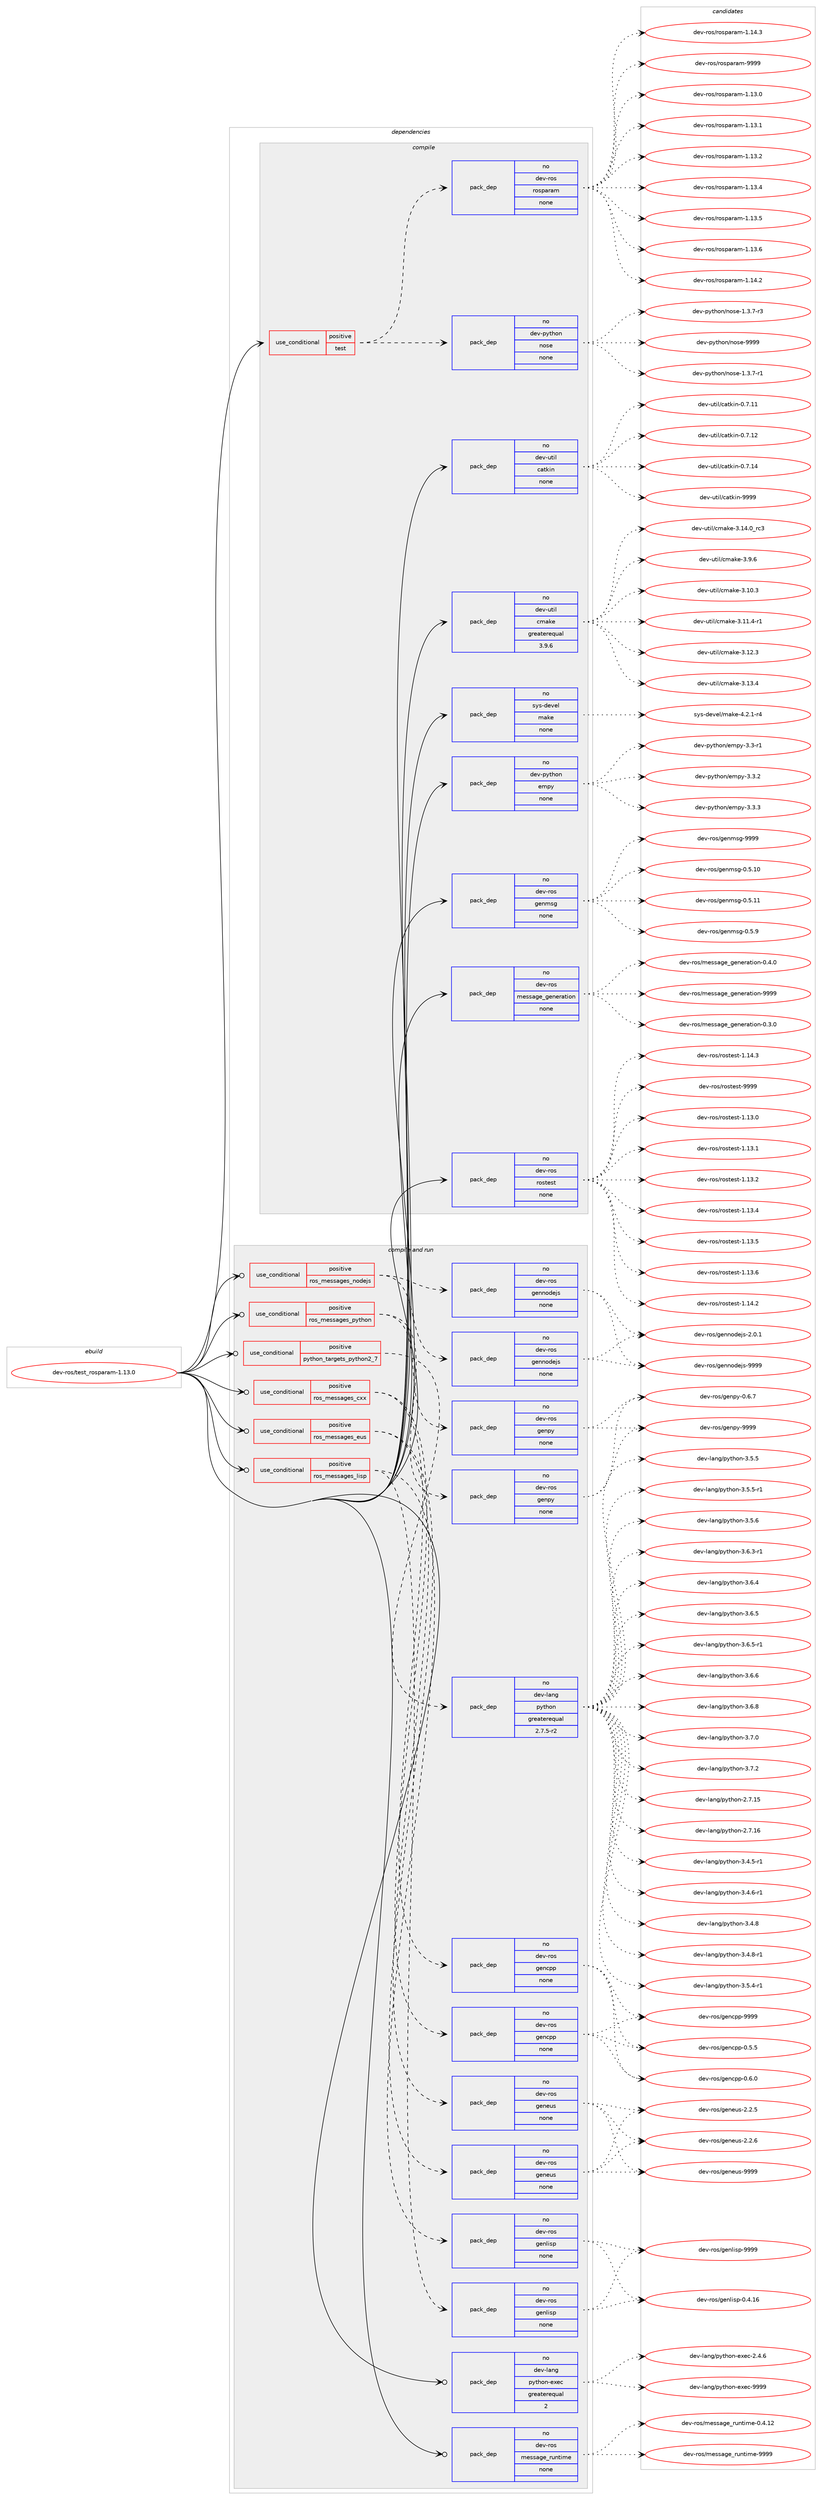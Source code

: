 digraph prolog {

# *************
# Graph options
# *************

newrank=true;
concentrate=true;
compound=true;
graph [rankdir=LR,fontname=Helvetica,fontsize=10,ranksep=1.5];#, ranksep=2.5, nodesep=0.2];
edge  [arrowhead=vee];
node  [fontname=Helvetica,fontsize=10];

# **********
# The ebuild
# **********

subgraph cluster_leftcol {
color=gray;
rank=same;
label=<<i>ebuild</i>>;
id [label="dev-ros/test_rosparam-1.13.0", color=red, width=4, href="../dev-ros/test_rosparam-1.13.0.svg"];
}

# ****************
# The dependencies
# ****************

subgraph cluster_midcol {
color=gray;
label=<<i>dependencies</i>>;
subgraph cluster_compile {
fillcolor="#eeeeee";
style=filled;
label=<<i>compile</i>>;
subgraph cond391252 {
dependency1473791 [label=<<TABLE BORDER="0" CELLBORDER="1" CELLSPACING="0" CELLPADDING="4"><TR><TD ROWSPAN="3" CELLPADDING="10">use_conditional</TD></TR><TR><TD>positive</TD></TR><TR><TD>test</TD></TR></TABLE>>, shape=none, color=red];
subgraph pack1059149 {
dependency1473792 [label=<<TABLE BORDER="0" CELLBORDER="1" CELLSPACING="0" CELLPADDING="4" WIDTH="220"><TR><TD ROWSPAN="6" CELLPADDING="30">pack_dep</TD></TR><TR><TD WIDTH="110">no</TD></TR><TR><TD>dev-python</TD></TR><TR><TD>nose</TD></TR><TR><TD>none</TD></TR><TR><TD></TD></TR></TABLE>>, shape=none, color=blue];
}
dependency1473791:e -> dependency1473792:w [weight=20,style="dashed",arrowhead="vee"];
subgraph pack1059150 {
dependency1473793 [label=<<TABLE BORDER="0" CELLBORDER="1" CELLSPACING="0" CELLPADDING="4" WIDTH="220"><TR><TD ROWSPAN="6" CELLPADDING="30">pack_dep</TD></TR><TR><TD WIDTH="110">no</TD></TR><TR><TD>dev-ros</TD></TR><TR><TD>rosparam</TD></TR><TR><TD>none</TD></TR><TR><TD></TD></TR></TABLE>>, shape=none, color=blue];
}
dependency1473791:e -> dependency1473793:w [weight=20,style="dashed",arrowhead="vee"];
}
id:e -> dependency1473791:w [weight=20,style="solid",arrowhead="vee"];
subgraph pack1059151 {
dependency1473794 [label=<<TABLE BORDER="0" CELLBORDER="1" CELLSPACING="0" CELLPADDING="4" WIDTH="220"><TR><TD ROWSPAN="6" CELLPADDING="30">pack_dep</TD></TR><TR><TD WIDTH="110">no</TD></TR><TR><TD>dev-python</TD></TR><TR><TD>empy</TD></TR><TR><TD>none</TD></TR><TR><TD></TD></TR></TABLE>>, shape=none, color=blue];
}
id:e -> dependency1473794:w [weight=20,style="solid",arrowhead="vee"];
subgraph pack1059152 {
dependency1473795 [label=<<TABLE BORDER="0" CELLBORDER="1" CELLSPACING="0" CELLPADDING="4" WIDTH="220"><TR><TD ROWSPAN="6" CELLPADDING="30">pack_dep</TD></TR><TR><TD WIDTH="110">no</TD></TR><TR><TD>dev-ros</TD></TR><TR><TD>genmsg</TD></TR><TR><TD>none</TD></TR><TR><TD></TD></TR></TABLE>>, shape=none, color=blue];
}
id:e -> dependency1473795:w [weight=20,style="solid",arrowhead="vee"];
subgraph pack1059153 {
dependency1473796 [label=<<TABLE BORDER="0" CELLBORDER="1" CELLSPACING="0" CELLPADDING="4" WIDTH="220"><TR><TD ROWSPAN="6" CELLPADDING="30">pack_dep</TD></TR><TR><TD WIDTH="110">no</TD></TR><TR><TD>dev-ros</TD></TR><TR><TD>message_generation</TD></TR><TR><TD>none</TD></TR><TR><TD></TD></TR></TABLE>>, shape=none, color=blue];
}
id:e -> dependency1473796:w [weight=20,style="solid",arrowhead="vee"];
subgraph pack1059154 {
dependency1473797 [label=<<TABLE BORDER="0" CELLBORDER="1" CELLSPACING="0" CELLPADDING="4" WIDTH="220"><TR><TD ROWSPAN="6" CELLPADDING="30">pack_dep</TD></TR><TR><TD WIDTH="110">no</TD></TR><TR><TD>dev-ros</TD></TR><TR><TD>rostest</TD></TR><TR><TD>none</TD></TR><TR><TD></TD></TR></TABLE>>, shape=none, color=blue];
}
id:e -> dependency1473797:w [weight=20,style="solid",arrowhead="vee"];
subgraph pack1059155 {
dependency1473798 [label=<<TABLE BORDER="0" CELLBORDER="1" CELLSPACING="0" CELLPADDING="4" WIDTH="220"><TR><TD ROWSPAN="6" CELLPADDING="30">pack_dep</TD></TR><TR><TD WIDTH="110">no</TD></TR><TR><TD>dev-util</TD></TR><TR><TD>catkin</TD></TR><TR><TD>none</TD></TR><TR><TD></TD></TR></TABLE>>, shape=none, color=blue];
}
id:e -> dependency1473798:w [weight=20,style="solid",arrowhead="vee"];
subgraph pack1059156 {
dependency1473799 [label=<<TABLE BORDER="0" CELLBORDER="1" CELLSPACING="0" CELLPADDING="4" WIDTH="220"><TR><TD ROWSPAN="6" CELLPADDING="30">pack_dep</TD></TR><TR><TD WIDTH="110">no</TD></TR><TR><TD>dev-util</TD></TR><TR><TD>cmake</TD></TR><TR><TD>greaterequal</TD></TR><TR><TD>3.9.6</TD></TR></TABLE>>, shape=none, color=blue];
}
id:e -> dependency1473799:w [weight=20,style="solid",arrowhead="vee"];
subgraph pack1059157 {
dependency1473800 [label=<<TABLE BORDER="0" CELLBORDER="1" CELLSPACING="0" CELLPADDING="4" WIDTH="220"><TR><TD ROWSPAN="6" CELLPADDING="30">pack_dep</TD></TR><TR><TD WIDTH="110">no</TD></TR><TR><TD>sys-devel</TD></TR><TR><TD>make</TD></TR><TR><TD>none</TD></TR><TR><TD></TD></TR></TABLE>>, shape=none, color=blue];
}
id:e -> dependency1473800:w [weight=20,style="solid",arrowhead="vee"];
}
subgraph cluster_compileandrun {
fillcolor="#eeeeee";
style=filled;
label=<<i>compile and run</i>>;
subgraph cond391253 {
dependency1473801 [label=<<TABLE BORDER="0" CELLBORDER="1" CELLSPACING="0" CELLPADDING="4"><TR><TD ROWSPAN="3" CELLPADDING="10">use_conditional</TD></TR><TR><TD>positive</TD></TR><TR><TD>python_targets_python2_7</TD></TR></TABLE>>, shape=none, color=red];
subgraph pack1059158 {
dependency1473802 [label=<<TABLE BORDER="0" CELLBORDER="1" CELLSPACING="0" CELLPADDING="4" WIDTH="220"><TR><TD ROWSPAN="6" CELLPADDING="30">pack_dep</TD></TR><TR><TD WIDTH="110">no</TD></TR><TR><TD>dev-lang</TD></TR><TR><TD>python</TD></TR><TR><TD>greaterequal</TD></TR><TR><TD>2.7.5-r2</TD></TR></TABLE>>, shape=none, color=blue];
}
dependency1473801:e -> dependency1473802:w [weight=20,style="dashed",arrowhead="vee"];
}
id:e -> dependency1473801:w [weight=20,style="solid",arrowhead="odotvee"];
subgraph cond391254 {
dependency1473803 [label=<<TABLE BORDER="0" CELLBORDER="1" CELLSPACING="0" CELLPADDING="4"><TR><TD ROWSPAN="3" CELLPADDING="10">use_conditional</TD></TR><TR><TD>positive</TD></TR><TR><TD>ros_messages_cxx</TD></TR></TABLE>>, shape=none, color=red];
subgraph pack1059159 {
dependency1473804 [label=<<TABLE BORDER="0" CELLBORDER="1" CELLSPACING="0" CELLPADDING="4" WIDTH="220"><TR><TD ROWSPAN="6" CELLPADDING="30">pack_dep</TD></TR><TR><TD WIDTH="110">no</TD></TR><TR><TD>dev-ros</TD></TR><TR><TD>gencpp</TD></TR><TR><TD>none</TD></TR><TR><TD></TD></TR></TABLE>>, shape=none, color=blue];
}
dependency1473803:e -> dependency1473804:w [weight=20,style="dashed",arrowhead="vee"];
subgraph pack1059160 {
dependency1473805 [label=<<TABLE BORDER="0" CELLBORDER="1" CELLSPACING="0" CELLPADDING="4" WIDTH="220"><TR><TD ROWSPAN="6" CELLPADDING="30">pack_dep</TD></TR><TR><TD WIDTH="110">no</TD></TR><TR><TD>dev-ros</TD></TR><TR><TD>gencpp</TD></TR><TR><TD>none</TD></TR><TR><TD></TD></TR></TABLE>>, shape=none, color=blue];
}
dependency1473803:e -> dependency1473805:w [weight=20,style="dashed",arrowhead="vee"];
}
id:e -> dependency1473803:w [weight=20,style="solid",arrowhead="odotvee"];
subgraph cond391255 {
dependency1473806 [label=<<TABLE BORDER="0" CELLBORDER="1" CELLSPACING="0" CELLPADDING="4"><TR><TD ROWSPAN="3" CELLPADDING="10">use_conditional</TD></TR><TR><TD>positive</TD></TR><TR><TD>ros_messages_eus</TD></TR></TABLE>>, shape=none, color=red];
subgraph pack1059161 {
dependency1473807 [label=<<TABLE BORDER="0" CELLBORDER="1" CELLSPACING="0" CELLPADDING="4" WIDTH="220"><TR><TD ROWSPAN="6" CELLPADDING="30">pack_dep</TD></TR><TR><TD WIDTH="110">no</TD></TR><TR><TD>dev-ros</TD></TR><TR><TD>geneus</TD></TR><TR><TD>none</TD></TR><TR><TD></TD></TR></TABLE>>, shape=none, color=blue];
}
dependency1473806:e -> dependency1473807:w [weight=20,style="dashed",arrowhead="vee"];
subgraph pack1059162 {
dependency1473808 [label=<<TABLE BORDER="0" CELLBORDER="1" CELLSPACING="0" CELLPADDING="4" WIDTH="220"><TR><TD ROWSPAN="6" CELLPADDING="30">pack_dep</TD></TR><TR><TD WIDTH="110">no</TD></TR><TR><TD>dev-ros</TD></TR><TR><TD>geneus</TD></TR><TR><TD>none</TD></TR><TR><TD></TD></TR></TABLE>>, shape=none, color=blue];
}
dependency1473806:e -> dependency1473808:w [weight=20,style="dashed",arrowhead="vee"];
}
id:e -> dependency1473806:w [weight=20,style="solid",arrowhead="odotvee"];
subgraph cond391256 {
dependency1473809 [label=<<TABLE BORDER="0" CELLBORDER="1" CELLSPACING="0" CELLPADDING="4"><TR><TD ROWSPAN="3" CELLPADDING="10">use_conditional</TD></TR><TR><TD>positive</TD></TR><TR><TD>ros_messages_lisp</TD></TR></TABLE>>, shape=none, color=red];
subgraph pack1059163 {
dependency1473810 [label=<<TABLE BORDER="0" CELLBORDER="1" CELLSPACING="0" CELLPADDING="4" WIDTH="220"><TR><TD ROWSPAN="6" CELLPADDING="30">pack_dep</TD></TR><TR><TD WIDTH="110">no</TD></TR><TR><TD>dev-ros</TD></TR><TR><TD>genlisp</TD></TR><TR><TD>none</TD></TR><TR><TD></TD></TR></TABLE>>, shape=none, color=blue];
}
dependency1473809:e -> dependency1473810:w [weight=20,style="dashed",arrowhead="vee"];
subgraph pack1059164 {
dependency1473811 [label=<<TABLE BORDER="0" CELLBORDER="1" CELLSPACING="0" CELLPADDING="4" WIDTH="220"><TR><TD ROWSPAN="6" CELLPADDING="30">pack_dep</TD></TR><TR><TD WIDTH="110">no</TD></TR><TR><TD>dev-ros</TD></TR><TR><TD>genlisp</TD></TR><TR><TD>none</TD></TR><TR><TD></TD></TR></TABLE>>, shape=none, color=blue];
}
dependency1473809:e -> dependency1473811:w [weight=20,style="dashed",arrowhead="vee"];
}
id:e -> dependency1473809:w [weight=20,style="solid",arrowhead="odotvee"];
subgraph cond391257 {
dependency1473812 [label=<<TABLE BORDER="0" CELLBORDER="1" CELLSPACING="0" CELLPADDING="4"><TR><TD ROWSPAN="3" CELLPADDING="10">use_conditional</TD></TR><TR><TD>positive</TD></TR><TR><TD>ros_messages_nodejs</TD></TR></TABLE>>, shape=none, color=red];
subgraph pack1059165 {
dependency1473813 [label=<<TABLE BORDER="0" CELLBORDER="1" CELLSPACING="0" CELLPADDING="4" WIDTH="220"><TR><TD ROWSPAN="6" CELLPADDING="30">pack_dep</TD></TR><TR><TD WIDTH="110">no</TD></TR><TR><TD>dev-ros</TD></TR><TR><TD>gennodejs</TD></TR><TR><TD>none</TD></TR><TR><TD></TD></TR></TABLE>>, shape=none, color=blue];
}
dependency1473812:e -> dependency1473813:w [weight=20,style="dashed",arrowhead="vee"];
subgraph pack1059166 {
dependency1473814 [label=<<TABLE BORDER="0" CELLBORDER="1" CELLSPACING="0" CELLPADDING="4" WIDTH="220"><TR><TD ROWSPAN="6" CELLPADDING="30">pack_dep</TD></TR><TR><TD WIDTH="110">no</TD></TR><TR><TD>dev-ros</TD></TR><TR><TD>gennodejs</TD></TR><TR><TD>none</TD></TR><TR><TD></TD></TR></TABLE>>, shape=none, color=blue];
}
dependency1473812:e -> dependency1473814:w [weight=20,style="dashed",arrowhead="vee"];
}
id:e -> dependency1473812:w [weight=20,style="solid",arrowhead="odotvee"];
subgraph cond391258 {
dependency1473815 [label=<<TABLE BORDER="0" CELLBORDER="1" CELLSPACING="0" CELLPADDING="4"><TR><TD ROWSPAN="3" CELLPADDING="10">use_conditional</TD></TR><TR><TD>positive</TD></TR><TR><TD>ros_messages_python</TD></TR></TABLE>>, shape=none, color=red];
subgraph pack1059167 {
dependency1473816 [label=<<TABLE BORDER="0" CELLBORDER="1" CELLSPACING="0" CELLPADDING="4" WIDTH="220"><TR><TD ROWSPAN="6" CELLPADDING="30">pack_dep</TD></TR><TR><TD WIDTH="110">no</TD></TR><TR><TD>dev-ros</TD></TR><TR><TD>genpy</TD></TR><TR><TD>none</TD></TR><TR><TD></TD></TR></TABLE>>, shape=none, color=blue];
}
dependency1473815:e -> dependency1473816:w [weight=20,style="dashed",arrowhead="vee"];
subgraph pack1059168 {
dependency1473817 [label=<<TABLE BORDER="0" CELLBORDER="1" CELLSPACING="0" CELLPADDING="4" WIDTH="220"><TR><TD ROWSPAN="6" CELLPADDING="30">pack_dep</TD></TR><TR><TD WIDTH="110">no</TD></TR><TR><TD>dev-ros</TD></TR><TR><TD>genpy</TD></TR><TR><TD>none</TD></TR><TR><TD></TD></TR></TABLE>>, shape=none, color=blue];
}
dependency1473815:e -> dependency1473817:w [weight=20,style="dashed",arrowhead="vee"];
}
id:e -> dependency1473815:w [weight=20,style="solid",arrowhead="odotvee"];
subgraph pack1059169 {
dependency1473818 [label=<<TABLE BORDER="0" CELLBORDER="1" CELLSPACING="0" CELLPADDING="4" WIDTH="220"><TR><TD ROWSPAN="6" CELLPADDING="30">pack_dep</TD></TR><TR><TD WIDTH="110">no</TD></TR><TR><TD>dev-lang</TD></TR><TR><TD>python-exec</TD></TR><TR><TD>greaterequal</TD></TR><TR><TD>2</TD></TR></TABLE>>, shape=none, color=blue];
}
id:e -> dependency1473818:w [weight=20,style="solid",arrowhead="odotvee"];
subgraph pack1059170 {
dependency1473819 [label=<<TABLE BORDER="0" CELLBORDER="1" CELLSPACING="0" CELLPADDING="4" WIDTH="220"><TR><TD ROWSPAN="6" CELLPADDING="30">pack_dep</TD></TR><TR><TD WIDTH="110">no</TD></TR><TR><TD>dev-ros</TD></TR><TR><TD>message_runtime</TD></TR><TR><TD>none</TD></TR><TR><TD></TD></TR></TABLE>>, shape=none, color=blue];
}
id:e -> dependency1473819:w [weight=20,style="solid",arrowhead="odotvee"];
}
subgraph cluster_run {
fillcolor="#eeeeee";
style=filled;
label=<<i>run</i>>;
}
}

# **************
# The candidates
# **************

subgraph cluster_choices {
rank=same;
color=gray;
label=<<i>candidates</i>>;

subgraph choice1059149 {
color=black;
nodesep=1;
choice10010111845112121116104111110471101111151014549465146554511449 [label="dev-python/nose-1.3.7-r1", color=red, width=4,href="../dev-python/nose-1.3.7-r1.svg"];
choice10010111845112121116104111110471101111151014549465146554511451 [label="dev-python/nose-1.3.7-r3", color=red, width=4,href="../dev-python/nose-1.3.7-r3.svg"];
choice10010111845112121116104111110471101111151014557575757 [label="dev-python/nose-9999", color=red, width=4,href="../dev-python/nose-9999.svg"];
dependency1473792:e -> choice10010111845112121116104111110471101111151014549465146554511449:w [style=dotted,weight="100"];
dependency1473792:e -> choice10010111845112121116104111110471101111151014549465146554511451:w [style=dotted,weight="100"];
dependency1473792:e -> choice10010111845112121116104111110471101111151014557575757:w [style=dotted,weight="100"];
}
subgraph choice1059150 {
color=black;
nodesep=1;
choice1001011184511411111547114111115112971149710945494649514648 [label="dev-ros/rosparam-1.13.0", color=red, width=4,href="../dev-ros/rosparam-1.13.0.svg"];
choice1001011184511411111547114111115112971149710945494649514649 [label="dev-ros/rosparam-1.13.1", color=red, width=4,href="../dev-ros/rosparam-1.13.1.svg"];
choice1001011184511411111547114111115112971149710945494649514650 [label="dev-ros/rosparam-1.13.2", color=red, width=4,href="../dev-ros/rosparam-1.13.2.svg"];
choice1001011184511411111547114111115112971149710945494649514652 [label="dev-ros/rosparam-1.13.4", color=red, width=4,href="../dev-ros/rosparam-1.13.4.svg"];
choice1001011184511411111547114111115112971149710945494649514653 [label="dev-ros/rosparam-1.13.5", color=red, width=4,href="../dev-ros/rosparam-1.13.5.svg"];
choice1001011184511411111547114111115112971149710945494649514654 [label="dev-ros/rosparam-1.13.6", color=red, width=4,href="../dev-ros/rosparam-1.13.6.svg"];
choice1001011184511411111547114111115112971149710945494649524650 [label="dev-ros/rosparam-1.14.2", color=red, width=4,href="../dev-ros/rosparam-1.14.2.svg"];
choice1001011184511411111547114111115112971149710945494649524651 [label="dev-ros/rosparam-1.14.3", color=red, width=4,href="../dev-ros/rosparam-1.14.3.svg"];
choice100101118451141111154711411111511297114971094557575757 [label="dev-ros/rosparam-9999", color=red, width=4,href="../dev-ros/rosparam-9999.svg"];
dependency1473793:e -> choice1001011184511411111547114111115112971149710945494649514648:w [style=dotted,weight="100"];
dependency1473793:e -> choice1001011184511411111547114111115112971149710945494649514649:w [style=dotted,weight="100"];
dependency1473793:e -> choice1001011184511411111547114111115112971149710945494649514650:w [style=dotted,weight="100"];
dependency1473793:e -> choice1001011184511411111547114111115112971149710945494649514652:w [style=dotted,weight="100"];
dependency1473793:e -> choice1001011184511411111547114111115112971149710945494649514653:w [style=dotted,weight="100"];
dependency1473793:e -> choice1001011184511411111547114111115112971149710945494649514654:w [style=dotted,weight="100"];
dependency1473793:e -> choice1001011184511411111547114111115112971149710945494649524650:w [style=dotted,weight="100"];
dependency1473793:e -> choice1001011184511411111547114111115112971149710945494649524651:w [style=dotted,weight="100"];
dependency1473793:e -> choice100101118451141111154711411111511297114971094557575757:w [style=dotted,weight="100"];
}
subgraph choice1059151 {
color=black;
nodesep=1;
choice1001011184511212111610411111047101109112121455146514511449 [label="dev-python/empy-3.3-r1", color=red, width=4,href="../dev-python/empy-3.3-r1.svg"];
choice1001011184511212111610411111047101109112121455146514650 [label="dev-python/empy-3.3.2", color=red, width=4,href="../dev-python/empy-3.3.2.svg"];
choice1001011184511212111610411111047101109112121455146514651 [label="dev-python/empy-3.3.3", color=red, width=4,href="../dev-python/empy-3.3.3.svg"];
dependency1473794:e -> choice1001011184511212111610411111047101109112121455146514511449:w [style=dotted,weight="100"];
dependency1473794:e -> choice1001011184511212111610411111047101109112121455146514650:w [style=dotted,weight="100"];
dependency1473794:e -> choice1001011184511212111610411111047101109112121455146514651:w [style=dotted,weight="100"];
}
subgraph choice1059152 {
color=black;
nodesep=1;
choice100101118451141111154710310111010911510345484653464948 [label="dev-ros/genmsg-0.5.10", color=red, width=4,href="../dev-ros/genmsg-0.5.10.svg"];
choice100101118451141111154710310111010911510345484653464949 [label="dev-ros/genmsg-0.5.11", color=red, width=4,href="../dev-ros/genmsg-0.5.11.svg"];
choice1001011184511411111547103101110109115103454846534657 [label="dev-ros/genmsg-0.5.9", color=red, width=4,href="../dev-ros/genmsg-0.5.9.svg"];
choice10010111845114111115471031011101091151034557575757 [label="dev-ros/genmsg-9999", color=red, width=4,href="../dev-ros/genmsg-9999.svg"];
dependency1473795:e -> choice100101118451141111154710310111010911510345484653464948:w [style=dotted,weight="100"];
dependency1473795:e -> choice100101118451141111154710310111010911510345484653464949:w [style=dotted,weight="100"];
dependency1473795:e -> choice1001011184511411111547103101110109115103454846534657:w [style=dotted,weight="100"];
dependency1473795:e -> choice10010111845114111115471031011101091151034557575757:w [style=dotted,weight="100"];
}
subgraph choice1059153 {
color=black;
nodesep=1;
choice1001011184511411111547109101115115971031019510310111010111497116105111110454846514648 [label="dev-ros/message_generation-0.3.0", color=red, width=4,href="../dev-ros/message_generation-0.3.0.svg"];
choice1001011184511411111547109101115115971031019510310111010111497116105111110454846524648 [label="dev-ros/message_generation-0.4.0", color=red, width=4,href="../dev-ros/message_generation-0.4.0.svg"];
choice10010111845114111115471091011151159710310195103101110101114971161051111104557575757 [label="dev-ros/message_generation-9999", color=red, width=4,href="../dev-ros/message_generation-9999.svg"];
dependency1473796:e -> choice1001011184511411111547109101115115971031019510310111010111497116105111110454846514648:w [style=dotted,weight="100"];
dependency1473796:e -> choice1001011184511411111547109101115115971031019510310111010111497116105111110454846524648:w [style=dotted,weight="100"];
dependency1473796:e -> choice10010111845114111115471091011151159710310195103101110101114971161051111104557575757:w [style=dotted,weight="100"];
}
subgraph choice1059154 {
color=black;
nodesep=1;
choice100101118451141111154711411111511610111511645494649514648 [label="dev-ros/rostest-1.13.0", color=red, width=4,href="../dev-ros/rostest-1.13.0.svg"];
choice100101118451141111154711411111511610111511645494649514649 [label="dev-ros/rostest-1.13.1", color=red, width=4,href="../dev-ros/rostest-1.13.1.svg"];
choice100101118451141111154711411111511610111511645494649514650 [label="dev-ros/rostest-1.13.2", color=red, width=4,href="../dev-ros/rostest-1.13.2.svg"];
choice100101118451141111154711411111511610111511645494649514652 [label="dev-ros/rostest-1.13.4", color=red, width=4,href="../dev-ros/rostest-1.13.4.svg"];
choice100101118451141111154711411111511610111511645494649514653 [label="dev-ros/rostest-1.13.5", color=red, width=4,href="../dev-ros/rostest-1.13.5.svg"];
choice100101118451141111154711411111511610111511645494649514654 [label="dev-ros/rostest-1.13.6", color=red, width=4,href="../dev-ros/rostest-1.13.6.svg"];
choice100101118451141111154711411111511610111511645494649524650 [label="dev-ros/rostest-1.14.2", color=red, width=4,href="../dev-ros/rostest-1.14.2.svg"];
choice100101118451141111154711411111511610111511645494649524651 [label="dev-ros/rostest-1.14.3", color=red, width=4,href="../dev-ros/rostest-1.14.3.svg"];
choice10010111845114111115471141111151161011151164557575757 [label="dev-ros/rostest-9999", color=red, width=4,href="../dev-ros/rostest-9999.svg"];
dependency1473797:e -> choice100101118451141111154711411111511610111511645494649514648:w [style=dotted,weight="100"];
dependency1473797:e -> choice100101118451141111154711411111511610111511645494649514649:w [style=dotted,weight="100"];
dependency1473797:e -> choice100101118451141111154711411111511610111511645494649514650:w [style=dotted,weight="100"];
dependency1473797:e -> choice100101118451141111154711411111511610111511645494649514652:w [style=dotted,weight="100"];
dependency1473797:e -> choice100101118451141111154711411111511610111511645494649514653:w [style=dotted,weight="100"];
dependency1473797:e -> choice100101118451141111154711411111511610111511645494649514654:w [style=dotted,weight="100"];
dependency1473797:e -> choice100101118451141111154711411111511610111511645494649524650:w [style=dotted,weight="100"];
dependency1473797:e -> choice100101118451141111154711411111511610111511645494649524651:w [style=dotted,weight="100"];
dependency1473797:e -> choice10010111845114111115471141111151161011151164557575757:w [style=dotted,weight="100"];
}
subgraph choice1059155 {
color=black;
nodesep=1;
choice1001011184511711610510847999711610710511045484655464949 [label="dev-util/catkin-0.7.11", color=red, width=4,href="../dev-util/catkin-0.7.11.svg"];
choice1001011184511711610510847999711610710511045484655464950 [label="dev-util/catkin-0.7.12", color=red, width=4,href="../dev-util/catkin-0.7.12.svg"];
choice1001011184511711610510847999711610710511045484655464952 [label="dev-util/catkin-0.7.14", color=red, width=4,href="../dev-util/catkin-0.7.14.svg"];
choice100101118451171161051084799971161071051104557575757 [label="dev-util/catkin-9999", color=red, width=4,href="../dev-util/catkin-9999.svg"];
dependency1473798:e -> choice1001011184511711610510847999711610710511045484655464949:w [style=dotted,weight="100"];
dependency1473798:e -> choice1001011184511711610510847999711610710511045484655464950:w [style=dotted,weight="100"];
dependency1473798:e -> choice1001011184511711610510847999711610710511045484655464952:w [style=dotted,weight="100"];
dependency1473798:e -> choice100101118451171161051084799971161071051104557575757:w [style=dotted,weight="100"];
}
subgraph choice1059156 {
color=black;
nodesep=1;
choice1001011184511711610510847991099710710145514649484651 [label="dev-util/cmake-3.10.3", color=red, width=4,href="../dev-util/cmake-3.10.3.svg"];
choice10010111845117116105108479910997107101455146494946524511449 [label="dev-util/cmake-3.11.4-r1", color=red, width=4,href="../dev-util/cmake-3.11.4-r1.svg"];
choice1001011184511711610510847991099710710145514649504651 [label="dev-util/cmake-3.12.3", color=red, width=4,href="../dev-util/cmake-3.12.3.svg"];
choice1001011184511711610510847991099710710145514649514652 [label="dev-util/cmake-3.13.4", color=red, width=4,href="../dev-util/cmake-3.13.4.svg"];
choice1001011184511711610510847991099710710145514649524648951149951 [label="dev-util/cmake-3.14.0_rc3", color=red, width=4,href="../dev-util/cmake-3.14.0_rc3.svg"];
choice10010111845117116105108479910997107101455146574654 [label="dev-util/cmake-3.9.6", color=red, width=4,href="../dev-util/cmake-3.9.6.svg"];
dependency1473799:e -> choice1001011184511711610510847991099710710145514649484651:w [style=dotted,weight="100"];
dependency1473799:e -> choice10010111845117116105108479910997107101455146494946524511449:w [style=dotted,weight="100"];
dependency1473799:e -> choice1001011184511711610510847991099710710145514649504651:w [style=dotted,weight="100"];
dependency1473799:e -> choice1001011184511711610510847991099710710145514649514652:w [style=dotted,weight="100"];
dependency1473799:e -> choice1001011184511711610510847991099710710145514649524648951149951:w [style=dotted,weight="100"];
dependency1473799:e -> choice10010111845117116105108479910997107101455146574654:w [style=dotted,weight="100"];
}
subgraph choice1059157 {
color=black;
nodesep=1;
choice1151211154510010111810110847109971071014552465046494511452 [label="sys-devel/make-4.2.1-r4", color=red, width=4,href="../sys-devel/make-4.2.1-r4.svg"];
dependency1473800:e -> choice1151211154510010111810110847109971071014552465046494511452:w [style=dotted,weight="100"];
}
subgraph choice1059158 {
color=black;
nodesep=1;
choice10010111845108971101034711212111610411111045504655464953 [label="dev-lang/python-2.7.15", color=red, width=4,href="../dev-lang/python-2.7.15.svg"];
choice10010111845108971101034711212111610411111045504655464954 [label="dev-lang/python-2.7.16", color=red, width=4,href="../dev-lang/python-2.7.16.svg"];
choice1001011184510897110103471121211161041111104551465246534511449 [label="dev-lang/python-3.4.5-r1", color=red, width=4,href="../dev-lang/python-3.4.5-r1.svg"];
choice1001011184510897110103471121211161041111104551465246544511449 [label="dev-lang/python-3.4.6-r1", color=red, width=4,href="../dev-lang/python-3.4.6-r1.svg"];
choice100101118451089711010347112121116104111110455146524656 [label="dev-lang/python-3.4.8", color=red, width=4,href="../dev-lang/python-3.4.8.svg"];
choice1001011184510897110103471121211161041111104551465246564511449 [label="dev-lang/python-3.4.8-r1", color=red, width=4,href="../dev-lang/python-3.4.8-r1.svg"];
choice1001011184510897110103471121211161041111104551465346524511449 [label="dev-lang/python-3.5.4-r1", color=red, width=4,href="../dev-lang/python-3.5.4-r1.svg"];
choice100101118451089711010347112121116104111110455146534653 [label="dev-lang/python-3.5.5", color=red, width=4,href="../dev-lang/python-3.5.5.svg"];
choice1001011184510897110103471121211161041111104551465346534511449 [label="dev-lang/python-3.5.5-r1", color=red, width=4,href="../dev-lang/python-3.5.5-r1.svg"];
choice100101118451089711010347112121116104111110455146534654 [label="dev-lang/python-3.5.6", color=red, width=4,href="../dev-lang/python-3.5.6.svg"];
choice1001011184510897110103471121211161041111104551465446514511449 [label="dev-lang/python-3.6.3-r1", color=red, width=4,href="../dev-lang/python-3.6.3-r1.svg"];
choice100101118451089711010347112121116104111110455146544652 [label="dev-lang/python-3.6.4", color=red, width=4,href="../dev-lang/python-3.6.4.svg"];
choice100101118451089711010347112121116104111110455146544653 [label="dev-lang/python-3.6.5", color=red, width=4,href="../dev-lang/python-3.6.5.svg"];
choice1001011184510897110103471121211161041111104551465446534511449 [label="dev-lang/python-3.6.5-r1", color=red, width=4,href="../dev-lang/python-3.6.5-r1.svg"];
choice100101118451089711010347112121116104111110455146544654 [label="dev-lang/python-3.6.6", color=red, width=4,href="../dev-lang/python-3.6.6.svg"];
choice100101118451089711010347112121116104111110455146544656 [label="dev-lang/python-3.6.8", color=red, width=4,href="../dev-lang/python-3.6.8.svg"];
choice100101118451089711010347112121116104111110455146554648 [label="dev-lang/python-3.7.0", color=red, width=4,href="../dev-lang/python-3.7.0.svg"];
choice100101118451089711010347112121116104111110455146554650 [label="dev-lang/python-3.7.2", color=red, width=4,href="../dev-lang/python-3.7.2.svg"];
dependency1473802:e -> choice10010111845108971101034711212111610411111045504655464953:w [style=dotted,weight="100"];
dependency1473802:e -> choice10010111845108971101034711212111610411111045504655464954:w [style=dotted,weight="100"];
dependency1473802:e -> choice1001011184510897110103471121211161041111104551465246534511449:w [style=dotted,weight="100"];
dependency1473802:e -> choice1001011184510897110103471121211161041111104551465246544511449:w [style=dotted,weight="100"];
dependency1473802:e -> choice100101118451089711010347112121116104111110455146524656:w [style=dotted,weight="100"];
dependency1473802:e -> choice1001011184510897110103471121211161041111104551465246564511449:w [style=dotted,weight="100"];
dependency1473802:e -> choice1001011184510897110103471121211161041111104551465346524511449:w [style=dotted,weight="100"];
dependency1473802:e -> choice100101118451089711010347112121116104111110455146534653:w [style=dotted,weight="100"];
dependency1473802:e -> choice1001011184510897110103471121211161041111104551465346534511449:w [style=dotted,weight="100"];
dependency1473802:e -> choice100101118451089711010347112121116104111110455146534654:w [style=dotted,weight="100"];
dependency1473802:e -> choice1001011184510897110103471121211161041111104551465446514511449:w [style=dotted,weight="100"];
dependency1473802:e -> choice100101118451089711010347112121116104111110455146544652:w [style=dotted,weight="100"];
dependency1473802:e -> choice100101118451089711010347112121116104111110455146544653:w [style=dotted,weight="100"];
dependency1473802:e -> choice1001011184510897110103471121211161041111104551465446534511449:w [style=dotted,weight="100"];
dependency1473802:e -> choice100101118451089711010347112121116104111110455146544654:w [style=dotted,weight="100"];
dependency1473802:e -> choice100101118451089711010347112121116104111110455146544656:w [style=dotted,weight="100"];
dependency1473802:e -> choice100101118451089711010347112121116104111110455146554648:w [style=dotted,weight="100"];
dependency1473802:e -> choice100101118451089711010347112121116104111110455146554650:w [style=dotted,weight="100"];
}
subgraph choice1059159 {
color=black;
nodesep=1;
choice100101118451141111154710310111099112112454846534653 [label="dev-ros/gencpp-0.5.5", color=red, width=4,href="../dev-ros/gencpp-0.5.5.svg"];
choice100101118451141111154710310111099112112454846544648 [label="dev-ros/gencpp-0.6.0", color=red, width=4,href="../dev-ros/gencpp-0.6.0.svg"];
choice1001011184511411111547103101110991121124557575757 [label="dev-ros/gencpp-9999", color=red, width=4,href="../dev-ros/gencpp-9999.svg"];
dependency1473804:e -> choice100101118451141111154710310111099112112454846534653:w [style=dotted,weight="100"];
dependency1473804:e -> choice100101118451141111154710310111099112112454846544648:w [style=dotted,weight="100"];
dependency1473804:e -> choice1001011184511411111547103101110991121124557575757:w [style=dotted,weight="100"];
}
subgraph choice1059160 {
color=black;
nodesep=1;
choice100101118451141111154710310111099112112454846534653 [label="dev-ros/gencpp-0.5.5", color=red, width=4,href="../dev-ros/gencpp-0.5.5.svg"];
choice100101118451141111154710310111099112112454846544648 [label="dev-ros/gencpp-0.6.0", color=red, width=4,href="../dev-ros/gencpp-0.6.0.svg"];
choice1001011184511411111547103101110991121124557575757 [label="dev-ros/gencpp-9999", color=red, width=4,href="../dev-ros/gencpp-9999.svg"];
dependency1473805:e -> choice100101118451141111154710310111099112112454846534653:w [style=dotted,weight="100"];
dependency1473805:e -> choice100101118451141111154710310111099112112454846544648:w [style=dotted,weight="100"];
dependency1473805:e -> choice1001011184511411111547103101110991121124557575757:w [style=dotted,weight="100"];
}
subgraph choice1059161 {
color=black;
nodesep=1;
choice1001011184511411111547103101110101117115455046504653 [label="dev-ros/geneus-2.2.5", color=red, width=4,href="../dev-ros/geneus-2.2.5.svg"];
choice1001011184511411111547103101110101117115455046504654 [label="dev-ros/geneus-2.2.6", color=red, width=4,href="../dev-ros/geneus-2.2.6.svg"];
choice10010111845114111115471031011101011171154557575757 [label="dev-ros/geneus-9999", color=red, width=4,href="../dev-ros/geneus-9999.svg"];
dependency1473807:e -> choice1001011184511411111547103101110101117115455046504653:w [style=dotted,weight="100"];
dependency1473807:e -> choice1001011184511411111547103101110101117115455046504654:w [style=dotted,weight="100"];
dependency1473807:e -> choice10010111845114111115471031011101011171154557575757:w [style=dotted,weight="100"];
}
subgraph choice1059162 {
color=black;
nodesep=1;
choice1001011184511411111547103101110101117115455046504653 [label="dev-ros/geneus-2.2.5", color=red, width=4,href="../dev-ros/geneus-2.2.5.svg"];
choice1001011184511411111547103101110101117115455046504654 [label="dev-ros/geneus-2.2.6", color=red, width=4,href="../dev-ros/geneus-2.2.6.svg"];
choice10010111845114111115471031011101011171154557575757 [label="dev-ros/geneus-9999", color=red, width=4,href="../dev-ros/geneus-9999.svg"];
dependency1473808:e -> choice1001011184511411111547103101110101117115455046504653:w [style=dotted,weight="100"];
dependency1473808:e -> choice1001011184511411111547103101110101117115455046504654:w [style=dotted,weight="100"];
dependency1473808:e -> choice10010111845114111115471031011101011171154557575757:w [style=dotted,weight="100"];
}
subgraph choice1059163 {
color=black;
nodesep=1;
choice100101118451141111154710310111010810511511245484652464954 [label="dev-ros/genlisp-0.4.16", color=red, width=4,href="../dev-ros/genlisp-0.4.16.svg"];
choice10010111845114111115471031011101081051151124557575757 [label="dev-ros/genlisp-9999", color=red, width=4,href="../dev-ros/genlisp-9999.svg"];
dependency1473810:e -> choice100101118451141111154710310111010810511511245484652464954:w [style=dotted,weight="100"];
dependency1473810:e -> choice10010111845114111115471031011101081051151124557575757:w [style=dotted,weight="100"];
}
subgraph choice1059164 {
color=black;
nodesep=1;
choice100101118451141111154710310111010810511511245484652464954 [label="dev-ros/genlisp-0.4.16", color=red, width=4,href="../dev-ros/genlisp-0.4.16.svg"];
choice10010111845114111115471031011101081051151124557575757 [label="dev-ros/genlisp-9999", color=red, width=4,href="../dev-ros/genlisp-9999.svg"];
dependency1473811:e -> choice100101118451141111154710310111010810511511245484652464954:w [style=dotted,weight="100"];
dependency1473811:e -> choice10010111845114111115471031011101081051151124557575757:w [style=dotted,weight="100"];
}
subgraph choice1059165 {
color=black;
nodesep=1;
choice1001011184511411111547103101110110111100101106115455046484649 [label="dev-ros/gennodejs-2.0.1", color=red, width=4,href="../dev-ros/gennodejs-2.0.1.svg"];
choice10010111845114111115471031011101101111001011061154557575757 [label="dev-ros/gennodejs-9999", color=red, width=4,href="../dev-ros/gennodejs-9999.svg"];
dependency1473813:e -> choice1001011184511411111547103101110110111100101106115455046484649:w [style=dotted,weight="100"];
dependency1473813:e -> choice10010111845114111115471031011101101111001011061154557575757:w [style=dotted,weight="100"];
}
subgraph choice1059166 {
color=black;
nodesep=1;
choice1001011184511411111547103101110110111100101106115455046484649 [label="dev-ros/gennodejs-2.0.1", color=red, width=4,href="../dev-ros/gennodejs-2.0.1.svg"];
choice10010111845114111115471031011101101111001011061154557575757 [label="dev-ros/gennodejs-9999", color=red, width=4,href="../dev-ros/gennodejs-9999.svg"];
dependency1473814:e -> choice1001011184511411111547103101110110111100101106115455046484649:w [style=dotted,weight="100"];
dependency1473814:e -> choice10010111845114111115471031011101101111001011061154557575757:w [style=dotted,weight="100"];
}
subgraph choice1059167 {
color=black;
nodesep=1;
choice1001011184511411111547103101110112121454846544655 [label="dev-ros/genpy-0.6.7", color=red, width=4,href="../dev-ros/genpy-0.6.7.svg"];
choice10010111845114111115471031011101121214557575757 [label="dev-ros/genpy-9999", color=red, width=4,href="../dev-ros/genpy-9999.svg"];
dependency1473816:e -> choice1001011184511411111547103101110112121454846544655:w [style=dotted,weight="100"];
dependency1473816:e -> choice10010111845114111115471031011101121214557575757:w [style=dotted,weight="100"];
}
subgraph choice1059168 {
color=black;
nodesep=1;
choice1001011184511411111547103101110112121454846544655 [label="dev-ros/genpy-0.6.7", color=red, width=4,href="../dev-ros/genpy-0.6.7.svg"];
choice10010111845114111115471031011101121214557575757 [label="dev-ros/genpy-9999", color=red, width=4,href="../dev-ros/genpy-9999.svg"];
dependency1473817:e -> choice1001011184511411111547103101110112121454846544655:w [style=dotted,weight="100"];
dependency1473817:e -> choice10010111845114111115471031011101121214557575757:w [style=dotted,weight="100"];
}
subgraph choice1059169 {
color=black;
nodesep=1;
choice1001011184510897110103471121211161041111104510112010199455046524654 [label="dev-lang/python-exec-2.4.6", color=red, width=4,href="../dev-lang/python-exec-2.4.6.svg"];
choice10010111845108971101034711212111610411111045101120101994557575757 [label="dev-lang/python-exec-9999", color=red, width=4,href="../dev-lang/python-exec-9999.svg"];
dependency1473818:e -> choice1001011184510897110103471121211161041111104510112010199455046524654:w [style=dotted,weight="100"];
dependency1473818:e -> choice10010111845108971101034711212111610411111045101120101994557575757:w [style=dotted,weight="100"];
}
subgraph choice1059170 {
color=black;
nodesep=1;
choice1001011184511411111547109101115115971031019511411711011610510910145484652464950 [label="dev-ros/message_runtime-0.4.12", color=red, width=4,href="../dev-ros/message_runtime-0.4.12.svg"];
choice100101118451141111154710910111511597103101951141171101161051091014557575757 [label="dev-ros/message_runtime-9999", color=red, width=4,href="../dev-ros/message_runtime-9999.svg"];
dependency1473819:e -> choice1001011184511411111547109101115115971031019511411711011610510910145484652464950:w [style=dotted,weight="100"];
dependency1473819:e -> choice100101118451141111154710910111511597103101951141171101161051091014557575757:w [style=dotted,weight="100"];
}
}

}
